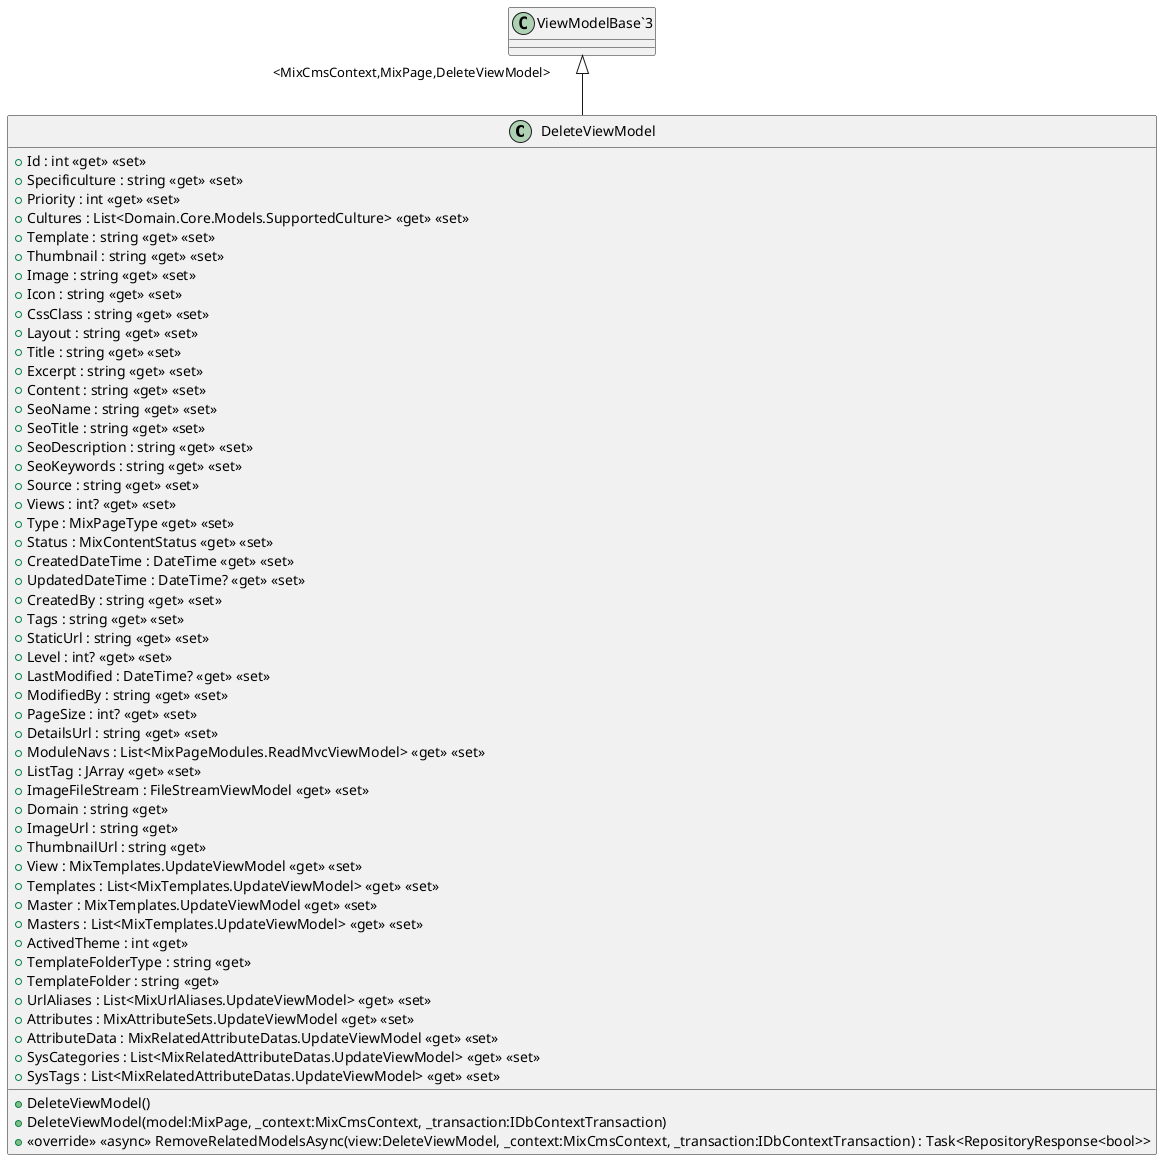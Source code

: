 @startuml
class DeleteViewModel {
    + Id : int <<get>> <<set>>
    + Specificulture : string <<get>> <<set>>
    + Priority : int <<get>> <<set>>
    + Cultures : List<Domain.Core.Models.SupportedCulture> <<get>> <<set>>
    + Template : string <<get>> <<set>>
    + Thumbnail : string <<get>> <<set>>
    + Image : string <<get>> <<set>>
    + Icon : string <<get>> <<set>>
    + CssClass : string <<get>> <<set>>
    + Layout : string <<get>> <<set>>
    + Title : string <<get>> <<set>>
    + Excerpt : string <<get>> <<set>>
    + Content : string <<get>> <<set>>
    + SeoName : string <<get>> <<set>>
    + SeoTitle : string <<get>> <<set>>
    + SeoDescription : string <<get>> <<set>>
    + SeoKeywords : string <<get>> <<set>>
    + Source : string <<get>> <<set>>
    + Views : int? <<get>> <<set>>
    + Type : MixPageType <<get>> <<set>>
    + Status : MixContentStatus <<get>> <<set>>
    + CreatedDateTime : DateTime <<get>> <<set>>
    + UpdatedDateTime : DateTime? <<get>> <<set>>
    + CreatedBy : string <<get>> <<set>>
    + Tags : string <<get>> <<set>>
    + StaticUrl : string <<get>> <<set>>
    + Level : int? <<get>> <<set>>
    + LastModified : DateTime? <<get>> <<set>>
    + ModifiedBy : string <<get>> <<set>>
    + PageSize : int? <<get>> <<set>>
    + DetailsUrl : string <<get>> <<set>>
    + ModuleNavs : List<MixPageModules.ReadMvcViewModel> <<get>> <<set>>
    + ListTag : JArray <<get>> <<set>>
    + ImageFileStream : FileStreamViewModel <<get>> <<set>>
    + Domain : string <<get>>
    + ImageUrl : string <<get>>
    + ThumbnailUrl : string <<get>>
    + View : MixTemplates.UpdateViewModel <<get>> <<set>>
    + Templates : List<MixTemplates.UpdateViewModel> <<get>> <<set>>
    + Master : MixTemplates.UpdateViewModel <<get>> <<set>>
    + Masters : List<MixTemplates.UpdateViewModel> <<get>> <<set>>
    + ActivedTheme : int <<get>>
    + TemplateFolderType : string <<get>>
    + TemplateFolder : string <<get>>
    + UrlAliases : List<MixUrlAliases.UpdateViewModel> <<get>> <<set>>
    + Attributes : MixAttributeSets.UpdateViewModel <<get>> <<set>>
    + AttributeData : MixRelatedAttributeDatas.UpdateViewModel <<get>> <<set>>
    + SysCategories : List<MixRelatedAttributeDatas.UpdateViewModel> <<get>> <<set>>
    + SysTags : List<MixRelatedAttributeDatas.UpdateViewModel> <<get>> <<set>>
    + DeleteViewModel()
    + DeleteViewModel(model:MixPage, _context:MixCmsContext, _transaction:IDbContextTransaction)
    + <<override>> <<async>> RemoveRelatedModelsAsync(view:DeleteViewModel, _context:MixCmsContext, _transaction:IDbContextTransaction) : Task<RepositoryResponse<bool>>
}
"ViewModelBase`3" "<MixCmsContext,MixPage,DeleteViewModel>" <|-- DeleteViewModel
@enduml
